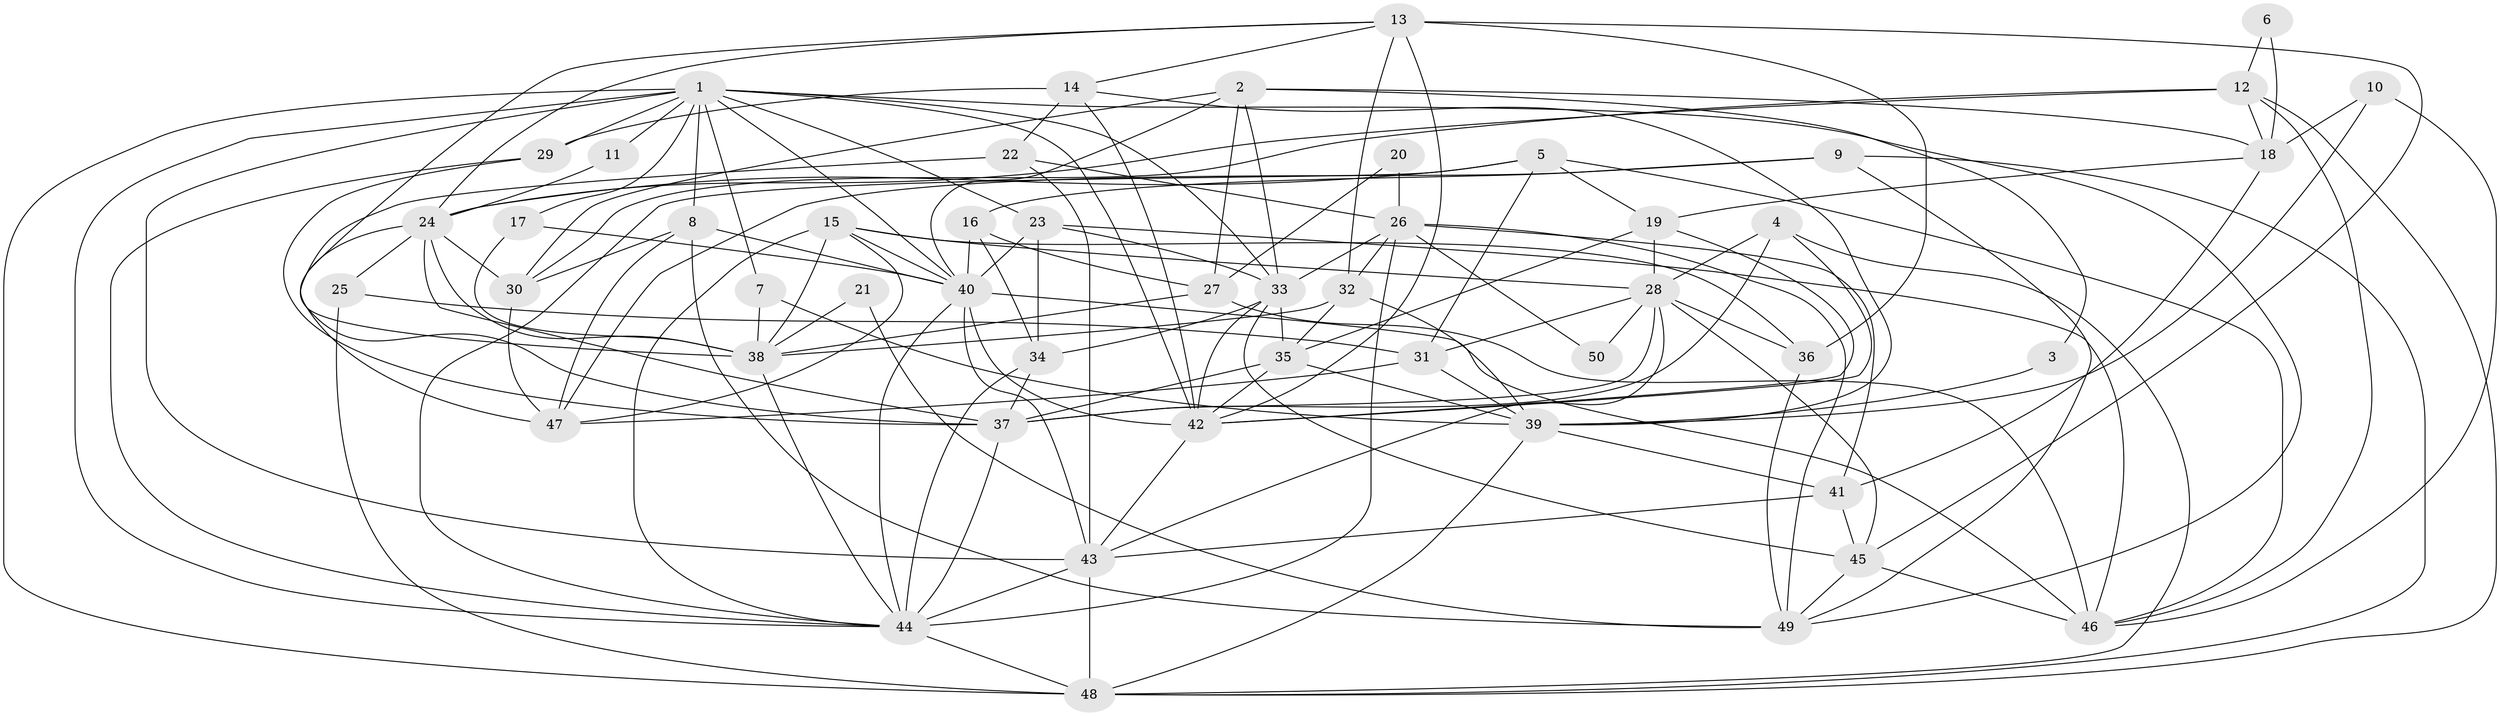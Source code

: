 // original degree distribution, {4: 0.28, 6: 0.05, 8: 0.03, 7: 0.06, 3: 0.28, 2: 0.14, 5: 0.16}
// Generated by graph-tools (version 1.1) at 2025/26/03/09/25 03:26:20]
// undirected, 50 vertices, 143 edges
graph export_dot {
graph [start="1"]
  node [color=gray90,style=filled];
  1;
  2;
  3;
  4;
  5;
  6;
  7;
  8;
  9;
  10;
  11;
  12;
  13;
  14;
  15;
  16;
  17;
  18;
  19;
  20;
  21;
  22;
  23;
  24;
  25;
  26;
  27;
  28;
  29;
  30;
  31;
  32;
  33;
  34;
  35;
  36;
  37;
  38;
  39;
  40;
  41;
  42;
  43;
  44;
  45;
  46;
  47;
  48;
  49;
  50;
  1 -- 7 [weight=1.0];
  1 -- 8 [weight=1.0];
  1 -- 11 [weight=1.0];
  1 -- 17 [weight=1.0];
  1 -- 23 [weight=1.0];
  1 -- 29 [weight=1.0];
  1 -- 33 [weight=1.0];
  1 -- 40 [weight=1.0];
  1 -- 42 [weight=1.0];
  1 -- 43 [weight=1.0];
  1 -- 44 [weight=1.0];
  1 -- 48 [weight=1.0];
  1 -- 49 [weight=1.0];
  2 -- 3 [weight=1.0];
  2 -- 18 [weight=1.0];
  2 -- 27 [weight=1.0];
  2 -- 30 [weight=1.0];
  2 -- 33 [weight=1.0];
  2 -- 40 [weight=1.0];
  3 -- 39 [weight=1.0];
  4 -- 28 [weight=1.0];
  4 -- 37 [weight=1.0];
  4 -- 42 [weight=1.0];
  4 -- 48 [weight=1.0];
  5 -- 19 [weight=1.0];
  5 -- 24 [weight=1.0];
  5 -- 31 [weight=1.0];
  5 -- 44 [weight=1.0];
  5 -- 46 [weight=1.0];
  6 -- 12 [weight=1.0];
  6 -- 18 [weight=1.0];
  7 -- 38 [weight=1.0];
  7 -- 39 [weight=1.0];
  8 -- 30 [weight=1.0];
  8 -- 40 [weight=1.0];
  8 -- 47 [weight=1.0];
  8 -- 49 [weight=1.0];
  9 -- 16 [weight=1.0];
  9 -- 47 [weight=1.0];
  9 -- 48 [weight=1.0];
  9 -- 49 [weight=1.0];
  10 -- 18 [weight=1.0];
  10 -- 39 [weight=1.0];
  10 -- 46 [weight=1.0];
  11 -- 24 [weight=1.0];
  12 -- 18 [weight=1.0];
  12 -- 24 [weight=1.0];
  12 -- 30 [weight=1.0];
  12 -- 46 [weight=1.0];
  12 -- 48 [weight=1.0];
  13 -- 14 [weight=1.0];
  13 -- 24 [weight=1.0];
  13 -- 32 [weight=1.0];
  13 -- 36 [weight=2.0];
  13 -- 38 [weight=1.0];
  13 -- 42 [weight=1.0];
  13 -- 45 [weight=1.0];
  14 -- 22 [weight=1.0];
  14 -- 29 [weight=2.0];
  14 -- 39 [weight=1.0];
  14 -- 42 [weight=1.0];
  15 -- 28 [weight=1.0];
  15 -- 36 [weight=1.0];
  15 -- 38 [weight=1.0];
  15 -- 40 [weight=1.0];
  15 -- 44 [weight=1.0];
  15 -- 47 [weight=1.0];
  16 -- 27 [weight=1.0];
  16 -- 34 [weight=1.0];
  16 -- 40 [weight=2.0];
  17 -- 38 [weight=1.0];
  17 -- 40 [weight=1.0];
  18 -- 19 [weight=1.0];
  18 -- 41 [weight=1.0];
  19 -- 28 [weight=1.0];
  19 -- 35 [weight=1.0];
  19 -- 42 [weight=1.0];
  20 -- 26 [weight=1.0];
  20 -- 27 [weight=1.0];
  21 -- 38 [weight=1.0];
  21 -- 49 [weight=1.0];
  22 -- 26 [weight=1.0];
  22 -- 37 [weight=1.0];
  22 -- 43 [weight=1.0];
  23 -- 33 [weight=1.0];
  23 -- 34 [weight=1.0];
  23 -- 40 [weight=1.0];
  23 -- 46 [weight=1.0];
  24 -- 25 [weight=1.0];
  24 -- 30 [weight=1.0];
  24 -- 37 [weight=1.0];
  24 -- 38 [weight=1.0];
  24 -- 47 [weight=1.0];
  25 -- 31 [weight=1.0];
  25 -- 48 [weight=1.0];
  26 -- 32 [weight=1.0];
  26 -- 33 [weight=1.0];
  26 -- 41 [weight=1.0];
  26 -- 44 [weight=1.0];
  26 -- 49 [weight=1.0];
  26 -- 50 [weight=1.0];
  27 -- 38 [weight=1.0];
  27 -- 46 [weight=1.0];
  28 -- 31 [weight=1.0];
  28 -- 36 [weight=1.0];
  28 -- 37 [weight=1.0];
  28 -- 43 [weight=1.0];
  28 -- 45 [weight=1.0];
  28 -- 50 [weight=1.0];
  29 -- 37 [weight=1.0];
  29 -- 44 [weight=1.0];
  30 -- 47 [weight=1.0];
  31 -- 39 [weight=1.0];
  31 -- 47 [weight=1.0];
  32 -- 35 [weight=1.0];
  32 -- 38 [weight=1.0];
  32 -- 39 [weight=1.0];
  33 -- 34 [weight=1.0];
  33 -- 35 [weight=1.0];
  33 -- 42 [weight=1.0];
  33 -- 45 [weight=1.0];
  34 -- 37 [weight=1.0];
  34 -- 44 [weight=1.0];
  35 -- 37 [weight=1.0];
  35 -- 39 [weight=1.0];
  35 -- 42 [weight=1.0];
  36 -- 49 [weight=1.0];
  37 -- 44 [weight=1.0];
  38 -- 44 [weight=1.0];
  39 -- 41 [weight=1.0];
  39 -- 48 [weight=1.0];
  40 -- 42 [weight=1.0];
  40 -- 43 [weight=1.0];
  40 -- 44 [weight=1.0];
  40 -- 46 [weight=2.0];
  41 -- 43 [weight=1.0];
  41 -- 45 [weight=1.0];
  42 -- 43 [weight=1.0];
  43 -- 44 [weight=1.0];
  43 -- 48 [weight=1.0];
  44 -- 48 [weight=2.0];
  45 -- 46 [weight=1.0];
  45 -- 49 [weight=1.0];
}
